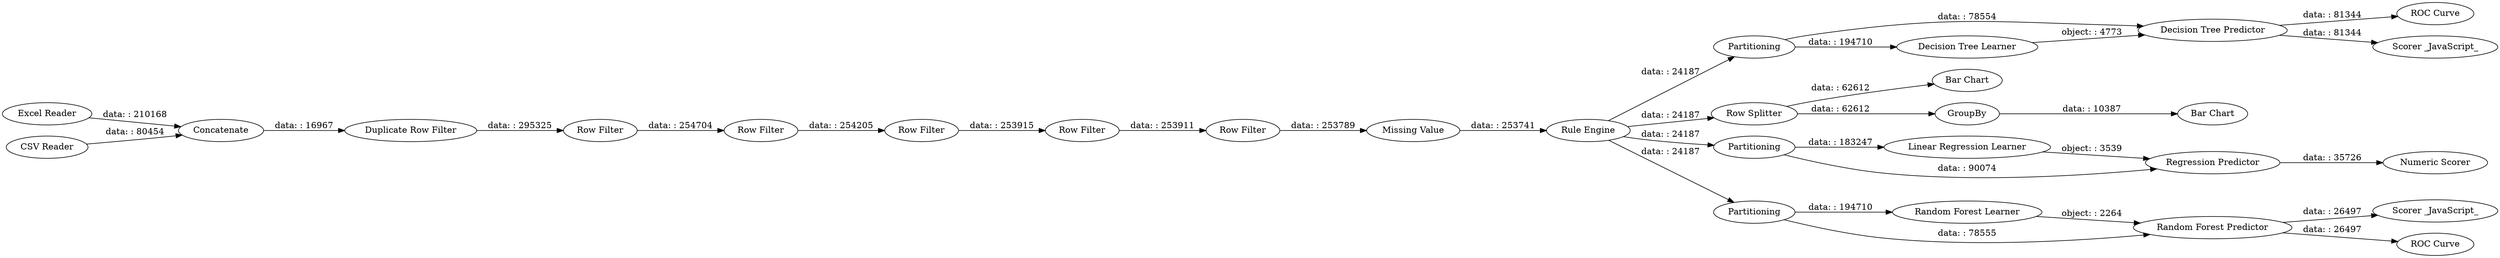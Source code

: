 digraph {
	"519999396684826502_13" [label=Partitioning]
	"519999396684826502_33" [label="Scorer _JavaScript_"]
	"519999396684826502_12" [label="ROC Curve"]
	"519999396684826502_6" [label="Row Splitter"]
	"519999396684826502_2" [label="Excel Reader"]
	"519999396684826502_22" [label="ROC Curve"]
	"519999396684826502_1" [label="CSV Reader"]
	"519999396684826502_26" [label=Partitioning]
	"3504172149991164758_29" [label="Row Filter"]
	"519999396684826502_23" [label="Linear Regression Learner"]
	"519999396684826502_9" [label="Bar Chart"]
	"519999396684826502_8" [label="Bar Chart"]
	"519999396684826502_27" [label="Numeric Scorer"]
	"519999396684826502_19" [label="Random Forest Learner"]
	"519999396684826502_11" [label="Decision Tree Predictor"]
	"3504172149991164758_31" [label="Duplicate Row Filter"]
	"519999396684826502_24" [label="Regression Predictor"]
	"519999396684826502_10" [label="Decision Tree Learner"]
	"3504172149991164758_5" [label="Rule Engine"]
	"3504172149991164758_25" [label="Row Filter"]
	"3504172149991164758_30" [label="Row Filter"]
	"3504172149991164758_28" [label="Row Filter"]
	"3504172149991164758_32" [label="Row Filter"]
	"519999396684826502_7" [label=GroupBy]
	"519999396684826502_20" [label="Random Forest Predictor"]
	"3504172149991164758_33" [label="Missing Value"]
	"519999396684826502_34" [label="Scorer _JavaScript_"]
	"519999396684826502_21" [label=Partitioning]
	"519999396684826502_3" [label=Concatenate]
	"3504172149991164758_5" -> "519999396684826502_21" [label="data: : 24187"]
	"519999396684826502_1" -> "519999396684826502_3" [label="data: : 80454"]
	"519999396684826502_13" -> "519999396684826502_10" [label="data: : 194710"]
	"519999396684826502_6" -> "519999396684826502_7" [label="data: : 62612"]
	"3504172149991164758_30" -> "3504172149991164758_29" [label="data: : 254704"]
	"3504172149991164758_29" -> "3504172149991164758_28" [label="data: : 254205"]
	"519999396684826502_3" -> "3504172149991164758_31" [label="data: : 16967"]
	"519999396684826502_10" -> "519999396684826502_11" [label="object: : 4773"]
	"519999396684826502_13" -> "519999396684826502_11" [label="data: : 78554"]
	"519999396684826502_7" -> "519999396684826502_8" [label="data: : 10387"]
	"519999396684826502_19" -> "519999396684826502_20" [label="object: : 2264"]
	"3504172149991164758_31" -> "3504172149991164758_30" [label="data: : 295325"]
	"519999396684826502_11" -> "519999396684826502_34" [label="data: : 81344"]
	"519999396684826502_21" -> "519999396684826502_19" [label="data: : 194710"]
	"519999396684826502_20" -> "519999396684826502_33" [label="data: : 26497"]
	"519999396684826502_21" -> "519999396684826502_20" [label="data: : 78555"]
	"3504172149991164758_25" -> "3504172149991164758_32" [label="data: : 253911"]
	"3504172149991164758_5" -> "519999396684826502_26" [label="data: : 24187"]
	"519999396684826502_23" -> "519999396684826502_24" [label="object: : 3539"]
	"3504172149991164758_5" -> "519999396684826502_6" [label="data: : 24187"]
	"519999396684826502_11" -> "519999396684826502_12" [label="data: : 81344"]
	"3504172149991164758_28" -> "3504172149991164758_25" [label="data: : 253915"]
	"3504172149991164758_33" -> "3504172149991164758_5" [label="data: : 253741"]
	"519999396684826502_20" -> "519999396684826502_22" [label="data: : 26497"]
	"519999396684826502_24" -> "519999396684826502_27" [label="data: : 35726"]
	"519999396684826502_26" -> "519999396684826502_23" [label="data: : 183247"]
	"519999396684826502_2" -> "519999396684826502_3" [label="data: : 210168"]
	"3504172149991164758_5" -> "519999396684826502_13" [label="data: : 24187"]
	"519999396684826502_6" -> "519999396684826502_9" [label="data: : 62612"]
	"3504172149991164758_32" -> "3504172149991164758_33" [label="data: : 253789"]
	"519999396684826502_26" -> "519999396684826502_24" [label="data: : 90074"]
	rankdir=LR
}
